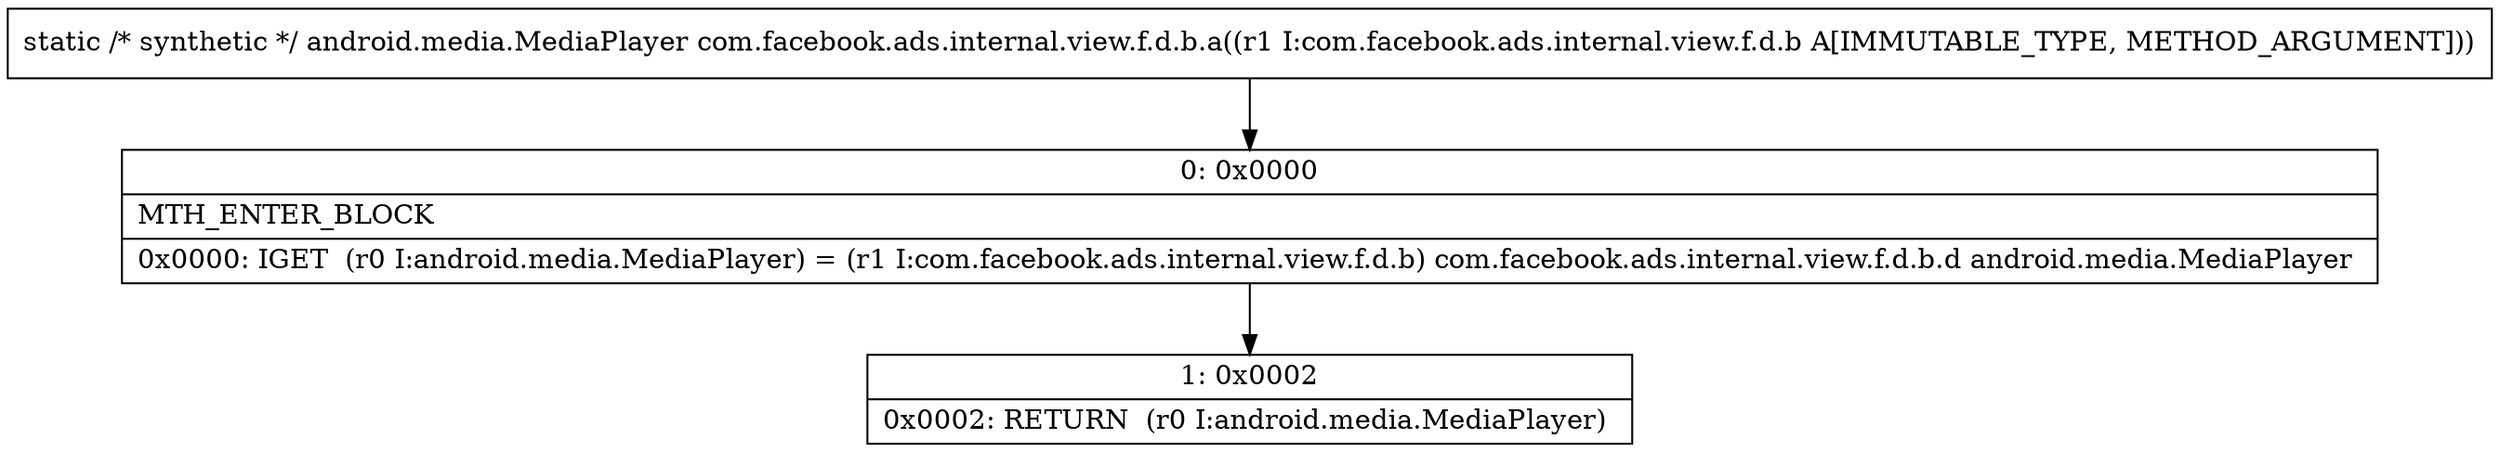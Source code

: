 digraph "CFG forcom.facebook.ads.internal.view.f.d.b.a(Lcom\/facebook\/ads\/internal\/view\/f\/d\/b;)Landroid\/media\/MediaPlayer;" {
Node_0 [shape=record,label="{0\:\ 0x0000|MTH_ENTER_BLOCK\l|0x0000: IGET  (r0 I:android.media.MediaPlayer) = (r1 I:com.facebook.ads.internal.view.f.d.b) com.facebook.ads.internal.view.f.d.b.d android.media.MediaPlayer \l}"];
Node_1 [shape=record,label="{1\:\ 0x0002|0x0002: RETURN  (r0 I:android.media.MediaPlayer) \l}"];
MethodNode[shape=record,label="{static \/* synthetic *\/ android.media.MediaPlayer com.facebook.ads.internal.view.f.d.b.a((r1 I:com.facebook.ads.internal.view.f.d.b A[IMMUTABLE_TYPE, METHOD_ARGUMENT])) }"];
MethodNode -> Node_0;
Node_0 -> Node_1;
}

